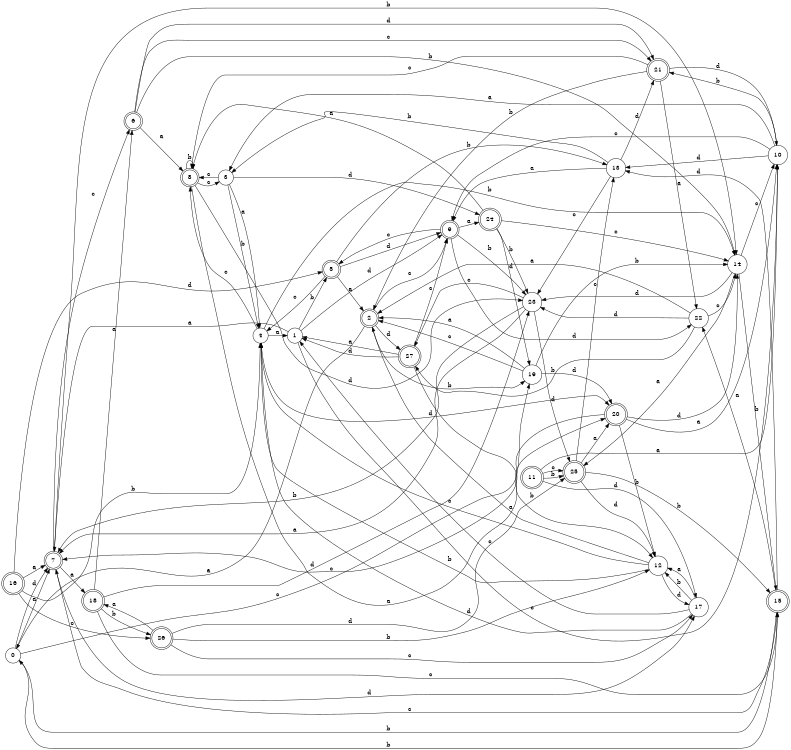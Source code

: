 digraph n23_9 {
__start0 [label="" shape="none"];

rankdir=LR;
size="8,5";

s0 [style="filled", color="black", fillcolor="white" shape="circle", label="0"];
s1 [style="filled", color="black", fillcolor="white" shape="circle", label="1"];
s2 [style="rounded,filled", color="black", fillcolor="white" shape="doublecircle", label="2"];
s3 [style="filled", color="black", fillcolor="white" shape="circle", label="3"];
s4 [style="filled", color="black", fillcolor="white" shape="circle", label="4"];
s5 [style="rounded,filled", color="black", fillcolor="white" shape="doublecircle", label="5"];
s6 [style="rounded,filled", color="black", fillcolor="white" shape="doublecircle", label="6"];
s7 [style="rounded,filled", color="black", fillcolor="white" shape="doublecircle", label="7"];
s8 [style="rounded,filled", color="black", fillcolor="white" shape="doublecircle", label="8"];
s9 [style="rounded,filled", color="black", fillcolor="white" shape="doublecircle", label="9"];
s10 [style="filled", color="black", fillcolor="white" shape="circle", label="10"];
s11 [style="rounded,filled", color="black", fillcolor="white" shape="doublecircle", label="11"];
s12 [style="filled", color="black", fillcolor="white" shape="circle", label="12"];
s13 [style="filled", color="black", fillcolor="white" shape="circle", label="13"];
s14 [style="filled", color="black", fillcolor="white" shape="circle", label="14"];
s15 [style="rounded,filled", color="black", fillcolor="white" shape="doublecircle", label="15"];
s16 [style="rounded,filled", color="black", fillcolor="white" shape="doublecircle", label="16"];
s17 [style="filled", color="black", fillcolor="white" shape="circle", label="17"];
s18 [style="rounded,filled", color="black", fillcolor="white" shape="doublecircle", label="18"];
s19 [style="filled", color="black", fillcolor="white" shape="circle", label="19"];
s20 [style="rounded,filled", color="black", fillcolor="white" shape="doublecircle", label="20"];
s21 [style="rounded,filled", color="black", fillcolor="white" shape="doublecircle", label="21"];
s22 [style="filled", color="black", fillcolor="white" shape="circle", label="22"];
s23 [style="filled", color="black", fillcolor="white" shape="circle", label="23"];
s24 [style="rounded,filled", color="black", fillcolor="white" shape="doublecircle", label="24"];
s25 [style="rounded,filled", color="black", fillcolor="white" shape="doublecircle", label="25"];
s26 [style="rounded,filled", color="black", fillcolor="white" shape="doublecircle", label="26"];
s27 [style="rounded,filled", color="black", fillcolor="white" shape="doublecircle", label="27"];
s0 -> s7 [label="a"];
s0 -> s15 [label="b"];
s0 -> s19 [label="c"];
s0 -> s7 [label="d"];
s1 -> s7 [label="a"];
s1 -> s5 [label="b"];
s1 -> s10 [label="c"];
s1 -> s9 [label="d"];
s2 -> s0 [label="a"];
s2 -> s19 [label="b"];
s2 -> s9 [label="c"];
s2 -> s27 [label="d"];
s3 -> s4 [label="a"];
s3 -> s4 [label="b"];
s3 -> s8 [label="c"];
s3 -> s24 [label="d"];
s4 -> s1 [label="a"];
s4 -> s14 [label="b"];
s4 -> s8 [label="c"];
s4 -> s20 [label="d"];
s5 -> s2 [label="a"];
s5 -> s13 [label="b"];
s5 -> s4 [label="c"];
s5 -> s9 [label="d"];
s6 -> s8 [label="a"];
s6 -> s14 [label="b"];
s6 -> s21 [label="c"];
s6 -> s21 [label="d"];
s7 -> s18 [label="a"];
s7 -> s14 [label="b"];
s7 -> s6 [label="c"];
s7 -> s17 [label="d"];
s8 -> s20 [label="a"];
s8 -> s8 [label="b"];
s8 -> s3 [label="c"];
s8 -> s23 [label="d"];
s9 -> s24 [label="a"];
s9 -> s23 [label="b"];
s9 -> s5 [label="c"];
s9 -> s22 [label="d"];
s10 -> s3 [label="a"];
s10 -> s21 [label="b"];
s10 -> s9 [label="c"];
s10 -> s13 [label="d"];
s11 -> s10 [label="a"];
s11 -> s25 [label="b"];
s11 -> s25 [label="c"];
s11 -> s17 [label="d"];
s12 -> s2 [label="a"];
s12 -> s4 [label="b"];
s12 -> s4 [label="c"];
s12 -> s17 [label="d"];
s13 -> s9 [label="a"];
s13 -> s3 [label="b"];
s13 -> s23 [label="c"];
s13 -> s21 [label="d"];
s14 -> s25 [label="a"];
s14 -> s15 [label="b"];
s14 -> s10 [label="c"];
s14 -> s23 [label="d"];
s15 -> s22 [label="a"];
s15 -> s0 [label="b"];
s15 -> s7 [label="c"];
s15 -> s13 [label="d"];
s16 -> s7 [label="a"];
s16 -> s4 [label="b"];
s16 -> s26 [label="c"];
s16 -> s5 [label="d"];
s17 -> s12 [label="a"];
s17 -> s12 [label="b"];
s17 -> s1 [label="c"];
s17 -> s4 [label="d"];
s18 -> s6 [label="a"];
s18 -> s26 [label="b"];
s18 -> s15 [label="c"];
s18 -> s23 [label="d"];
s19 -> s2 [label="a"];
s19 -> s14 [label="b"];
s19 -> s2 [label="c"];
s19 -> s20 [label="d"];
s20 -> s10 [label="a"];
s20 -> s12 [label="b"];
s20 -> s7 [label="c"];
s20 -> s14 [label="d"];
s21 -> s22 [label="a"];
s21 -> s2 [label="b"];
s21 -> s8 [label="c"];
s21 -> s10 [label="d"];
s22 -> s2 [label="a"];
s22 -> s27 [label="b"];
s22 -> s14 [label="c"];
s22 -> s23 [label="d"];
s23 -> s7 [label="a"];
s23 -> s7 [label="b"];
s23 -> s27 [label="c"];
s23 -> s25 [label="d"];
s24 -> s8 [label="a"];
s24 -> s23 [label="b"];
s24 -> s14 [label="c"];
s24 -> s19 [label="d"];
s25 -> s20 [label="a"];
s25 -> s15 [label="b"];
s25 -> s13 [label="c"];
s25 -> s12 [label="d"];
s26 -> s18 [label="a"];
s26 -> s12 [label="b"];
s26 -> s17 [label="c"];
s26 -> s25 [label="d"];
s27 -> s1 [label="a"];
s27 -> s12 [label="b"];
s27 -> s9 [label="c"];
s27 -> s1 [label="d"];

}